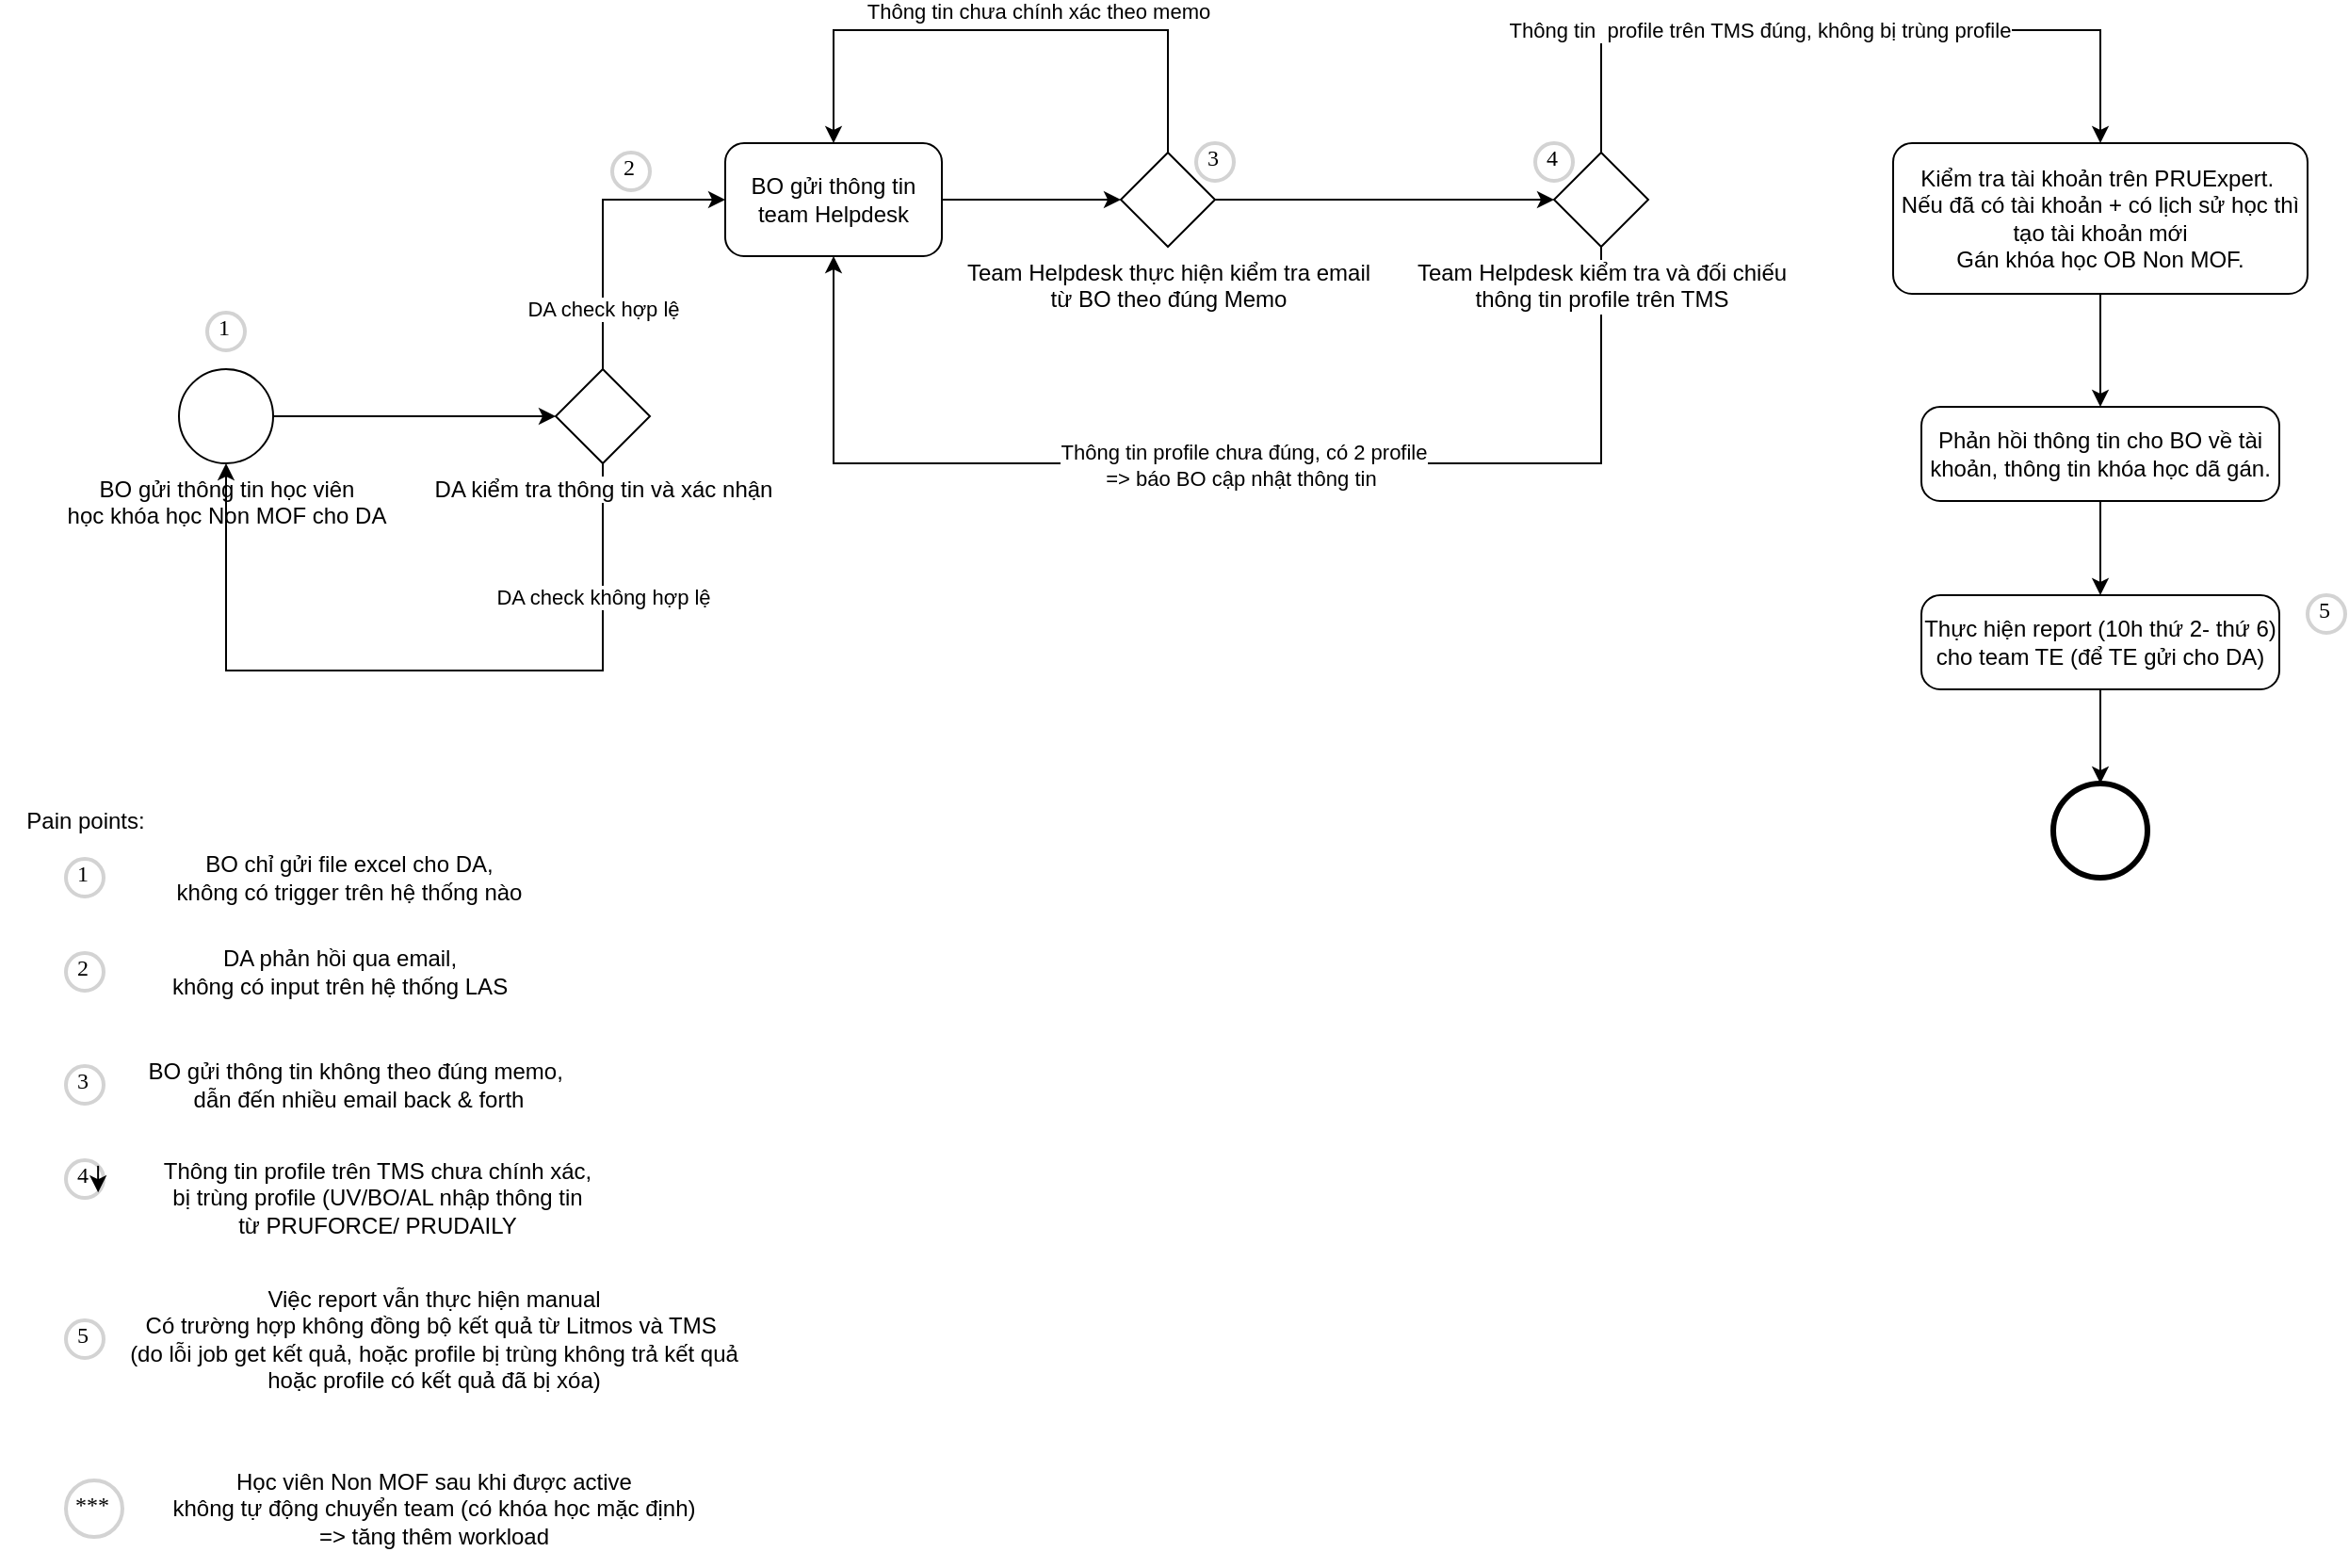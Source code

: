 <mxfile version="21.1.7" type="github" pages="3">
  <diagram name="NoN MOF" id="fQQmENuIEXwLTcdRdl_z">
    <mxGraphModel dx="1970" dy="429" grid="1" gridSize="10" guides="1" tooltips="1" connect="1" arrows="1" fold="1" page="1" pageScale="1" pageWidth="850" pageHeight="1100" math="0" shadow="0">
      <root>
        <mxCell id="0" />
        <mxCell id="1" parent="0" />
        <mxCell id="thDypKQiT-64LbLIf0Kg-5" style="edgeStyle=orthogonalEdgeStyle;rounded=0;orthogonalLoop=1;jettySize=auto;html=1;entryX=0;entryY=0.5;entryDx=0;entryDy=0;entryPerimeter=0;" edge="1" parent="1" source="thDypKQiT-64LbLIf0Kg-1" target="thDypKQiT-64LbLIf0Kg-2">
          <mxGeometry relative="1" as="geometry" />
        </mxCell>
        <mxCell id="thDypKQiT-64LbLIf0Kg-1" value="BO gửi thông tin học viên &lt;br&gt;học khóa học Non MOF cho DA" style="points=[[0.145,0.145,0],[0.5,0,0],[0.855,0.145,0],[1,0.5,0],[0.855,0.855,0],[0.5,1,0],[0.145,0.855,0],[0,0.5,0]];shape=mxgraph.bpmn.event;html=1;verticalLabelPosition=bottom;labelBackgroundColor=#ffffff;verticalAlign=top;align=center;perimeter=ellipsePerimeter;outlineConnect=0;aspect=fixed;outline=standard;symbol=general;" vertex="1" parent="1">
          <mxGeometry x="90" y="200" width="50" height="50" as="geometry" />
        </mxCell>
        <mxCell id="thDypKQiT-64LbLIf0Kg-4" style="edgeStyle=orthogonalEdgeStyle;rounded=0;orthogonalLoop=1;jettySize=auto;html=1;entryX=0;entryY=0.5;entryDx=0;entryDy=0;entryPerimeter=0;" edge="1" parent="1" source="thDypKQiT-64LbLIf0Kg-2" target="thDypKQiT-64LbLIf0Kg-3">
          <mxGeometry relative="1" as="geometry">
            <Array as="points">
              <mxPoint x="315" y="110" />
            </Array>
          </mxGeometry>
        </mxCell>
        <mxCell id="thDypKQiT-64LbLIf0Kg-7" value="DA check hợp lệ" style="edgeLabel;html=1;align=center;verticalAlign=middle;resizable=0;points=[];" vertex="1" connectable="0" parent="thDypKQiT-64LbLIf0Kg-4">
          <mxGeometry x="-0.587" relative="1" as="geometry">
            <mxPoint as="offset" />
          </mxGeometry>
        </mxCell>
        <mxCell id="thDypKQiT-64LbLIf0Kg-6" style="edgeStyle=orthogonalEdgeStyle;rounded=0;orthogonalLoop=1;jettySize=auto;html=1;entryX=0.5;entryY=1;entryDx=0;entryDy=0;entryPerimeter=0;" edge="1" parent="1" source="thDypKQiT-64LbLIf0Kg-2" target="thDypKQiT-64LbLIf0Kg-1">
          <mxGeometry relative="1" as="geometry">
            <Array as="points">
              <mxPoint x="315" y="360" />
              <mxPoint x="115" y="360" />
            </Array>
          </mxGeometry>
        </mxCell>
        <mxCell id="thDypKQiT-64LbLIf0Kg-8" value="DA check không hợp lệ" style="edgeLabel;html=1;align=center;verticalAlign=middle;resizable=0;points=[];" vertex="1" connectable="0" parent="thDypKQiT-64LbLIf0Kg-6">
          <mxGeometry x="-0.662" relative="1" as="geometry">
            <mxPoint as="offset" />
          </mxGeometry>
        </mxCell>
        <mxCell id="thDypKQiT-64LbLIf0Kg-2" value="DA kiểm tra thông tin và xác nhận" style="points=[[0.25,0.25,0],[0.5,0,0],[0.75,0.25,0],[1,0.5,0],[0.75,0.75,0],[0.5,1,0],[0.25,0.75,0],[0,0.5,0]];shape=mxgraph.bpmn.gateway2;html=1;verticalLabelPosition=bottom;labelBackgroundColor=#ffffff;verticalAlign=top;align=center;perimeter=rhombusPerimeter;outlineConnect=0;outline=none;symbol=none;" vertex="1" parent="1">
          <mxGeometry x="290" y="200" width="50" height="50" as="geometry" />
        </mxCell>
        <mxCell id="thDypKQiT-64LbLIf0Kg-11" style="edgeStyle=orthogonalEdgeStyle;rounded=0;orthogonalLoop=1;jettySize=auto;html=1;" edge="1" parent="1" source="thDypKQiT-64LbLIf0Kg-3" target="thDypKQiT-64LbLIf0Kg-10">
          <mxGeometry relative="1" as="geometry" />
        </mxCell>
        <mxCell id="thDypKQiT-64LbLIf0Kg-3" value="BO gửi thông tin team Helpdesk" style="points=[[0.25,0,0],[0.5,0,0],[0.75,0,0],[1,0.25,0],[1,0.5,0],[1,0.75,0],[0.75,1,0],[0.5,1,0],[0.25,1,0],[0,0.75,0],[0,0.5,0],[0,0.25,0]];shape=mxgraph.bpmn.task;whiteSpace=wrap;rectStyle=rounded;size=10;html=1;container=1;expand=0;collapsible=0;taskMarker=abstract;" vertex="1" parent="1">
          <mxGeometry x="380" y="80" width="115" height="60" as="geometry" />
        </mxCell>
        <mxCell id="thDypKQiT-64LbLIf0Kg-23" style="edgeStyle=orthogonalEdgeStyle;rounded=0;orthogonalLoop=1;jettySize=auto;html=1;entryX=0.5;entryY=0;entryDx=0;entryDy=0;entryPerimeter=0;" edge="1" parent="1" source="thDypKQiT-64LbLIf0Kg-9" target="thDypKQiT-64LbLIf0Kg-22">
          <mxGeometry relative="1" as="geometry" />
        </mxCell>
        <mxCell id="thDypKQiT-64LbLIf0Kg-9" value="Kiểm tra tài khoản trên PRUExpert.&amp;nbsp;&lt;br&gt;Nếu đã có tài khoản + có lịch sử học thì tạo tài khoản mới&lt;br&gt;Gán khóa học OB Non MOF." style="points=[[0.25,0,0],[0.5,0,0],[0.75,0,0],[1,0.25,0],[1,0.5,0],[1,0.75,0],[0.75,1,0],[0.5,1,0],[0.25,1,0],[0,0.75,0],[0,0.5,0],[0,0.25,0]];shape=mxgraph.bpmn.task;whiteSpace=wrap;rectStyle=rounded;size=10;html=1;container=1;expand=0;collapsible=0;taskMarker=abstract;" vertex="1" parent="1">
          <mxGeometry x="1000" y="80" width="220" height="80" as="geometry" />
        </mxCell>
        <mxCell id="thDypKQiT-64LbLIf0Kg-12" style="edgeStyle=orthogonalEdgeStyle;rounded=0;orthogonalLoop=1;jettySize=auto;html=1;entryX=0.5;entryY=0;entryDx=0;entryDy=0;entryPerimeter=0;" edge="1" parent="1" source="thDypKQiT-64LbLIf0Kg-10" target="thDypKQiT-64LbLIf0Kg-3">
          <mxGeometry relative="1" as="geometry">
            <Array as="points">
              <mxPoint x="615" y="20" />
              <mxPoint x="438" y="20" />
            </Array>
          </mxGeometry>
        </mxCell>
        <mxCell id="thDypKQiT-64LbLIf0Kg-13" value="Thông tin chưa chính xác theo memo&lt;br&gt;" style="edgeLabel;html=1;align=center;verticalAlign=middle;resizable=0;points=[];" vertex="1" connectable="0" parent="thDypKQiT-64LbLIf0Kg-12">
          <mxGeometry x="-0.146" y="2" relative="1" as="geometry">
            <mxPoint x="-5" y="-12" as="offset" />
          </mxGeometry>
        </mxCell>
        <mxCell id="thDypKQiT-64LbLIf0Kg-16" style="edgeStyle=orthogonalEdgeStyle;rounded=0;orthogonalLoop=1;jettySize=auto;html=1;entryX=0;entryY=0.5;entryDx=0;entryDy=0;entryPerimeter=0;" edge="1" parent="1" source="thDypKQiT-64LbLIf0Kg-10" target="thDypKQiT-64LbLIf0Kg-15">
          <mxGeometry relative="1" as="geometry" />
        </mxCell>
        <mxCell id="thDypKQiT-64LbLIf0Kg-10" value="Team Helpdesk thực hiện kiểm tra email &lt;br&gt;từ BO theo đúng Memo" style="points=[[0.25,0.25,0],[0.5,0,0],[0.75,0.25,0],[1,0.5,0],[0.75,0.75,0],[0.5,1,0],[0.25,0.75,0],[0,0.5,0]];shape=mxgraph.bpmn.gateway2;html=1;verticalLabelPosition=bottom;labelBackgroundColor=#ffffff;verticalAlign=top;align=center;perimeter=rhombusPerimeter;outlineConnect=0;outline=none;symbol=none;" vertex="1" parent="1">
          <mxGeometry x="590" y="85" width="50" height="50" as="geometry" />
        </mxCell>
        <mxCell id="thDypKQiT-64LbLIf0Kg-17" style="edgeStyle=orthogonalEdgeStyle;rounded=0;orthogonalLoop=1;jettySize=auto;html=1;entryX=0.5;entryY=1;entryDx=0;entryDy=0;entryPerimeter=0;" edge="1" parent="1" source="thDypKQiT-64LbLIf0Kg-15" target="thDypKQiT-64LbLIf0Kg-3">
          <mxGeometry relative="1" as="geometry">
            <Array as="points">
              <mxPoint x="845" y="250" />
              <mxPoint x="438" y="250" />
            </Array>
          </mxGeometry>
        </mxCell>
        <mxCell id="thDypKQiT-64LbLIf0Kg-18" value="Thông tin profile chưa đúng, có 2 profile&lt;br&gt;=&amp;gt; báo BO cập nhật thông tin&amp;nbsp;" style="edgeLabel;html=1;align=center;verticalAlign=middle;resizable=0;points=[];" vertex="1" connectable="0" parent="thDypKQiT-64LbLIf0Kg-17">
          <mxGeometry x="-0.036" y="1" relative="1" as="geometry">
            <mxPoint as="offset" />
          </mxGeometry>
        </mxCell>
        <mxCell id="thDypKQiT-64LbLIf0Kg-20" style="edgeStyle=orthogonalEdgeStyle;rounded=0;orthogonalLoop=1;jettySize=auto;html=1;entryX=0.5;entryY=0;entryDx=0;entryDy=0;entryPerimeter=0;" edge="1" parent="1" source="thDypKQiT-64LbLIf0Kg-15" target="thDypKQiT-64LbLIf0Kg-9">
          <mxGeometry relative="1" as="geometry">
            <Array as="points">
              <mxPoint x="845" y="20" />
              <mxPoint x="1110" y="20" />
            </Array>
          </mxGeometry>
        </mxCell>
        <mxCell id="thDypKQiT-64LbLIf0Kg-21" value="Thông tin&amp;nbsp; profile trên TMS đúng, không bị trùng profile" style="edgeLabel;html=1;align=center;verticalAlign=middle;resizable=0;points=[];" vertex="1" connectable="0" parent="thDypKQiT-64LbLIf0Kg-20">
          <mxGeometry x="-0.236" relative="1" as="geometry">
            <mxPoint as="offset" />
          </mxGeometry>
        </mxCell>
        <mxCell id="thDypKQiT-64LbLIf0Kg-15" value="Team Helpdesk kiểm tra và đối chiếu &lt;br&gt;thông tin profile trên TMS" style="points=[[0.25,0.25,0],[0.5,0,0],[0.75,0.25,0],[1,0.5,0],[0.75,0.75,0],[0.5,1,0],[0.25,0.75,0],[0,0.5,0]];shape=mxgraph.bpmn.gateway2;html=1;verticalLabelPosition=bottom;labelBackgroundColor=#ffffff;verticalAlign=top;align=center;perimeter=rhombusPerimeter;outlineConnect=0;outline=none;symbol=none;" vertex="1" parent="1">
          <mxGeometry x="820" y="85" width="50" height="50" as="geometry" />
        </mxCell>
        <mxCell id="thDypKQiT-64LbLIf0Kg-40" style="edgeStyle=orthogonalEdgeStyle;rounded=0;orthogonalLoop=1;jettySize=auto;html=1;entryX=0.5;entryY=0;entryDx=0;entryDy=0;entryPerimeter=0;" edge="1" parent="1" source="thDypKQiT-64LbLIf0Kg-22" target="thDypKQiT-64LbLIf0Kg-39">
          <mxGeometry relative="1" as="geometry" />
        </mxCell>
        <mxCell id="thDypKQiT-64LbLIf0Kg-22" value="Phản hồi thông tin cho BO về tài khoản, thông tin khóa học dã gán." style="points=[[0.25,0,0],[0.5,0,0],[0.75,0,0],[1,0.25,0],[1,0.5,0],[1,0.75,0],[0.75,1,0],[0.5,1,0],[0.25,1,0],[0,0.75,0],[0,0.5,0],[0,0.25,0]];shape=mxgraph.bpmn.task;whiteSpace=wrap;rectStyle=rounded;size=10;html=1;container=1;expand=0;collapsible=0;taskMarker=abstract;" vertex="1" parent="1">
          <mxGeometry x="1015" y="220" width="190" height="50" as="geometry" />
        </mxCell>
        <mxCell id="thDypKQiT-64LbLIf0Kg-24" value="" style="points=[[0.145,0.145,0],[0.5,0,0],[0.855,0.145,0],[1,0.5,0],[0.855,0.855,0],[0.5,1,0],[0.145,0.855,0],[0,0.5,0]];shape=mxgraph.bpmn.event;html=1;verticalLabelPosition=bottom;labelBackgroundColor=#ffffff;verticalAlign=top;align=center;perimeter=ellipsePerimeter;outlineConnect=0;aspect=fixed;outline=end;symbol=terminate2;" vertex="1" parent="1">
          <mxGeometry x="1085" y="420" width="50" height="50" as="geometry" />
        </mxCell>
        <mxCell id="thDypKQiT-64LbLIf0Kg-26" value="1" style="ellipse;whiteSpace=wrap;html=1;aspect=fixed;strokeWidth=2;fontFamily=Tahoma;spacingBottom=4;spacingRight=2;strokeColor=#d3d3d3;" vertex="1" parent="1">
          <mxGeometry x="105" y="170" width="20" height="20" as="geometry" />
        </mxCell>
        <mxCell id="thDypKQiT-64LbLIf0Kg-27" value="Pain points:" style="text;html=1;align=center;verticalAlign=middle;resizable=0;points=[];autosize=1;strokeColor=none;fillColor=none;" vertex="1" parent="1">
          <mxGeometry x="-5" y="425" width="90" height="30" as="geometry" />
        </mxCell>
        <mxCell id="thDypKQiT-64LbLIf0Kg-28" value="1" style="ellipse;whiteSpace=wrap;html=1;aspect=fixed;strokeWidth=2;fontFamily=Tahoma;spacingBottom=4;spacingRight=2;strokeColor=#d3d3d3;" vertex="1" parent="1">
          <mxGeometry x="30" y="460" width="20" height="20" as="geometry" />
        </mxCell>
        <mxCell id="thDypKQiT-64LbLIf0Kg-29" value="BO chỉ gửi file excel cho DA, &lt;br&gt;không có trigger trên hệ thống nào" style="text;html=1;align=center;verticalAlign=middle;resizable=0;points=[];autosize=1;strokeColor=none;fillColor=none;" vertex="1" parent="1">
          <mxGeometry x="75" y="450" width="210" height="40" as="geometry" />
        </mxCell>
        <mxCell id="thDypKQiT-64LbLIf0Kg-30" value="2" style="ellipse;whiteSpace=wrap;html=1;aspect=fixed;strokeWidth=2;fontFamily=Tahoma;spacingBottom=4;spacingRight=2;strokeColor=#d3d3d3;" vertex="1" parent="1">
          <mxGeometry x="320" y="85" width="20" height="20" as="geometry" />
        </mxCell>
        <mxCell id="thDypKQiT-64LbLIf0Kg-31" value="2" style="ellipse;whiteSpace=wrap;html=1;aspect=fixed;strokeWidth=2;fontFamily=Tahoma;spacingBottom=4;spacingRight=2;strokeColor=#d3d3d3;" vertex="1" parent="1">
          <mxGeometry x="30" y="510" width="20" height="20" as="geometry" />
        </mxCell>
        <mxCell id="thDypKQiT-64LbLIf0Kg-32" value="DA phản hồi qua email, &lt;br&gt;không có input trên hệ thống LAS" style="text;html=1;align=center;verticalAlign=middle;resizable=0;points=[];autosize=1;strokeColor=none;fillColor=none;" vertex="1" parent="1">
          <mxGeometry x="75" y="500" width="200" height="40" as="geometry" />
        </mxCell>
        <mxCell id="thDypKQiT-64LbLIf0Kg-33" value="3" style="ellipse;whiteSpace=wrap;html=1;aspect=fixed;strokeWidth=2;fontFamily=Tahoma;spacingBottom=4;spacingRight=2;strokeColor=#d3d3d3;" vertex="1" parent="1">
          <mxGeometry x="630" y="80" width="20" height="20" as="geometry" />
        </mxCell>
        <mxCell id="thDypKQiT-64LbLIf0Kg-34" value="4" style="ellipse;whiteSpace=wrap;html=1;aspect=fixed;strokeWidth=2;fontFamily=Tahoma;spacingBottom=4;spacingRight=2;strokeColor=#d3d3d3;" vertex="1" parent="1">
          <mxGeometry x="810" y="80" width="20" height="20" as="geometry" />
        </mxCell>
        <mxCell id="thDypKQiT-64LbLIf0Kg-35" value="3" style="ellipse;whiteSpace=wrap;html=1;aspect=fixed;strokeWidth=2;fontFamily=Tahoma;spacingBottom=4;spacingRight=2;strokeColor=#d3d3d3;" vertex="1" parent="1">
          <mxGeometry x="30" y="570" width="20" height="20" as="geometry" />
        </mxCell>
        <mxCell id="thDypKQiT-64LbLIf0Kg-36" value="BO gửi thông tin không theo đúng memo,&amp;nbsp;&lt;br&gt;dẫn đến nhiều email back &amp;amp; forth" style="text;html=1;align=center;verticalAlign=middle;resizable=0;points=[];autosize=1;strokeColor=none;fillColor=none;" vertex="1" parent="1">
          <mxGeometry x="60" y="560" width="250" height="40" as="geometry" />
        </mxCell>
        <mxCell id="thDypKQiT-64LbLIf0Kg-37" value="4" style="ellipse;whiteSpace=wrap;html=1;aspect=fixed;strokeWidth=2;fontFamily=Tahoma;spacingBottom=4;spacingRight=2;strokeColor=#d3d3d3;" vertex="1" parent="1">
          <mxGeometry x="30" y="620" width="20" height="20" as="geometry" />
        </mxCell>
        <mxCell id="thDypKQiT-64LbLIf0Kg-38" value="Thông tin profile trên TMS chưa chính xác, &lt;br&gt;bị trùng profile (UV/BO/AL nhập thông tin &lt;br&gt;từ PRUFORCE/ PRUDAILY" style="text;html=1;align=center;verticalAlign=middle;resizable=0;points=[];autosize=1;strokeColor=none;fillColor=none;" vertex="1" parent="1">
          <mxGeometry x="70" y="610" width="250" height="60" as="geometry" />
        </mxCell>
        <mxCell id="thDypKQiT-64LbLIf0Kg-41" style="edgeStyle=orthogonalEdgeStyle;rounded=0;orthogonalLoop=1;jettySize=auto;html=1;entryX=0.5;entryY=0;entryDx=0;entryDy=0;entryPerimeter=0;" edge="1" parent="1" source="thDypKQiT-64LbLIf0Kg-39" target="thDypKQiT-64LbLIf0Kg-24">
          <mxGeometry relative="1" as="geometry" />
        </mxCell>
        <mxCell id="thDypKQiT-64LbLIf0Kg-39" value="Thực hiện report (10h thứ 2- thứ 6) cho team TE (để TE gửi cho DA)" style="points=[[0.25,0,0],[0.5,0,0],[0.75,0,0],[1,0.25,0],[1,0.5,0],[1,0.75,0],[0.75,1,0],[0.5,1,0],[0.25,1,0],[0,0.75,0],[0,0.5,0],[0,0.25,0]];shape=mxgraph.bpmn.task;whiteSpace=wrap;rectStyle=rounded;size=10;html=1;container=1;expand=0;collapsible=0;taskMarker=abstract;" vertex="1" parent="1">
          <mxGeometry x="1015" y="320" width="190" height="50" as="geometry" />
        </mxCell>
        <mxCell id="thDypKQiT-64LbLIf0Kg-42" value="5" style="ellipse;whiteSpace=wrap;html=1;aspect=fixed;strokeWidth=2;fontFamily=Tahoma;spacingBottom=4;spacingRight=2;strokeColor=#d3d3d3;" vertex="1" parent="1">
          <mxGeometry x="1220" y="320" width="20" height="20" as="geometry" />
        </mxCell>
        <mxCell id="thDypKQiT-64LbLIf0Kg-43" value="5" style="ellipse;whiteSpace=wrap;html=1;aspect=fixed;strokeWidth=2;fontFamily=Tahoma;spacingBottom=4;spacingRight=2;strokeColor=#d3d3d3;" vertex="1" parent="1">
          <mxGeometry x="30" y="705" width="20" height="20" as="geometry" />
        </mxCell>
        <mxCell id="thDypKQiT-64LbLIf0Kg-44" value="Việc report vẫn thực hiện manual&lt;br&gt;Có trường hợp không đồng bộ kết quả từ Litmos và TMS&amp;nbsp;&lt;br&gt;(do lỗi job get kết quả, hoặc profile bị trùng không trả kết quả &lt;br&gt;hoặc profile có kết quả đã bị xóa)" style="text;html=1;align=center;verticalAlign=middle;resizable=0;points=[];autosize=1;strokeColor=none;fillColor=none;" vertex="1" parent="1">
          <mxGeometry x="50" y="680" width="350" height="70" as="geometry" />
        </mxCell>
        <mxCell id="Pe_MBrciBFtCj17xwoZH-1" value="***" style="ellipse;whiteSpace=wrap;html=1;aspect=fixed;strokeWidth=2;fontFamily=Tahoma;spacingBottom=4;spacingRight=2;strokeColor=#d3d3d3;" vertex="1" parent="1">
          <mxGeometry x="30" y="790" width="30" height="30" as="geometry" />
        </mxCell>
        <mxCell id="Pe_MBrciBFtCj17xwoZH-2" value="Học viên Non MOF sau khi được active &lt;br&gt;không tự động chuyển team (có khóa học mặc định)&lt;br&gt;=&amp;gt; tăng thêm workload" style="text;html=1;align=center;verticalAlign=middle;resizable=0;points=[];autosize=1;strokeColor=none;fillColor=none;" vertex="1" parent="1">
          <mxGeometry x="75" y="775" width="300" height="60" as="geometry" />
        </mxCell>
        <mxCell id="OBn5JK4-vRkEd-F53kEI-3" style="edgeStyle=orthogonalEdgeStyle;rounded=0;orthogonalLoop=1;jettySize=auto;html=1;exitX=1;exitY=0;exitDx=0;exitDy=0;entryX=1;entryY=1;entryDx=0;entryDy=0;" edge="1" parent="1" source="thDypKQiT-64LbLIf0Kg-37" target="thDypKQiT-64LbLIf0Kg-37">
          <mxGeometry relative="1" as="geometry" />
        </mxCell>
      </root>
    </mxGraphModel>
  </diagram>
  <diagram name="Rein" id="vkYovINN1ZxbjtTZWmYw">
    <mxGraphModel dx="1970" dy="429" grid="1" gridSize="10" guides="1" tooltips="1" connect="1" arrows="1" fold="1" page="1" pageScale="1" pageWidth="850" pageHeight="1100" math="0" shadow="0">
      <root>
        <mxCell id="09gS8H7WLiLJRydkrxy7-0" />
        <mxCell id="09gS8H7WLiLJRydkrxy7-1" parent="09gS8H7WLiLJRydkrxy7-0" />
        <mxCell id="09gS8H7WLiLJRydkrxy7-2" style="edgeStyle=orthogonalEdgeStyle;rounded=0;orthogonalLoop=1;jettySize=auto;html=1;entryX=0;entryY=0.5;entryDx=0;entryDy=0;entryPerimeter=0;" edge="1" parent="09gS8H7WLiLJRydkrxy7-1" source="09gS8H7WLiLJRydkrxy7-3" target="09gS8H7WLiLJRydkrxy7-8">
          <mxGeometry relative="1" as="geometry" />
        </mxCell>
        <mxCell id="09gS8H7WLiLJRydkrxy7-3" value="Nhận thông tin request từ BO hoặc&lt;br&gt;từ học viên về tài khoản rein &lt;br&gt;(hoặc không đăng nhập được tài khoản, &lt;br&gt;hoặc chuyển team khác do chuyển team)" style="points=[[0.145,0.145,0],[0.5,0,0],[0.855,0.145,0],[1,0.5,0],[0.855,0.855,0],[0.5,1,0],[0.145,0.855,0],[0,0.5,0]];shape=mxgraph.bpmn.event;html=1;verticalLabelPosition=bottom;labelBackgroundColor=#ffffff;verticalAlign=top;align=center;perimeter=ellipsePerimeter;outlineConnect=0;aspect=fixed;outline=standard;symbol=general;" vertex="1" parent="09gS8H7WLiLJRydkrxy7-1">
          <mxGeometry y="200" width="50" height="50" as="geometry" />
        </mxCell>
        <mxCell id="09gS8H7WLiLJRydkrxy7-4" style="edgeStyle=orthogonalEdgeStyle;rounded=0;orthogonalLoop=1;jettySize=auto;html=1;entryX=0;entryY=0.5;entryDx=0;entryDy=0;entryPerimeter=0;" edge="1" parent="09gS8H7WLiLJRydkrxy7-1" source="09gS8H7WLiLJRydkrxy7-8" target="3sYgrTNvgRS8eJZzEcFu-2">
          <mxGeometry relative="1" as="geometry">
            <mxPoint x="380" y="110" as="targetPoint" />
            <Array as="points">
              <mxPoint x="315" y="110" />
            </Array>
          </mxGeometry>
        </mxCell>
        <mxCell id="09gS8H7WLiLJRydkrxy7-5" value="Thông tin đúng và tình trạng &quot;rein&quot;&lt;br&gt;(LAS và TMS đều Inactive)" style="edgeLabel;html=1;align=center;verticalAlign=middle;resizable=0;points=[];" vertex="1" connectable="0" parent="09gS8H7WLiLJRydkrxy7-4">
          <mxGeometry x="-0.587" relative="1" as="geometry">
            <mxPoint as="offset" />
          </mxGeometry>
        </mxCell>
        <mxCell id="09gS8H7WLiLJRydkrxy7-6" style="edgeStyle=orthogonalEdgeStyle;rounded=0;orthogonalLoop=1;jettySize=auto;html=1;entryX=0.5;entryY=1;entryDx=0;entryDy=0;entryPerimeter=0;" edge="1" parent="09gS8H7WLiLJRydkrxy7-1" source="09gS8H7WLiLJRydkrxy7-8" target="09gS8H7WLiLJRydkrxy7-3">
          <mxGeometry relative="1" as="geometry">
            <Array as="points">
              <mxPoint x="315" y="330" />
              <mxPoint x="25" y="330" />
            </Array>
          </mxGeometry>
        </mxCell>
        <mxCell id="3sYgrTNvgRS8eJZzEcFu-1" value="Nếu thông tin không đúng, trùng profile&lt;br&gt;=&amp;gt; phản hồi cho BO cập nhật thông tin" style="edgeLabel;html=1;align=center;verticalAlign=middle;resizable=0;points=[];" vertex="1" connectable="0" parent="09gS8H7WLiLJRydkrxy7-6">
          <mxGeometry x="-0.138" y="1" relative="1" as="geometry">
            <mxPoint as="offset" />
          </mxGeometry>
        </mxCell>
        <mxCell id="09gS8H7WLiLJRydkrxy7-8" value="Kiểm tra thông tin profile TMS và tình trạng trên TMS&lt;br&gt;" style="points=[[0.25,0.25,0],[0.5,0,0],[0.75,0.25,0],[1,0.5,0],[0.75,0.75,0],[0.5,1,0],[0.25,0.75,0],[0,0.5,0]];shape=mxgraph.bpmn.gateway2;html=1;verticalLabelPosition=bottom;labelBackgroundColor=#ffffff;verticalAlign=top;align=center;perimeter=rhombusPerimeter;outlineConnect=0;outline=none;symbol=none;" vertex="1" parent="09gS8H7WLiLJRydkrxy7-1">
          <mxGeometry x="290" y="200" width="50" height="50" as="geometry" />
        </mxCell>
        <mxCell id="3sYgrTNvgRS8eJZzEcFu-5" style="edgeStyle=orthogonalEdgeStyle;rounded=0;orthogonalLoop=1;jettySize=auto;html=1;entryX=0.5;entryY=0;entryDx=0;entryDy=0;entryPerimeter=0;" edge="1" parent="09gS8H7WLiLJRydkrxy7-1" source="09gS8H7WLiLJRydkrxy7-23" target="09gS8H7WLiLJRydkrxy7-24">
          <mxGeometry relative="1" as="geometry">
            <mxPoint x="835" y="265" as="targetPoint" />
          </mxGeometry>
        </mxCell>
        <mxCell id="09gS8H7WLiLJRydkrxy7-23" value="Phản hồi thông tin cho học viên/BO về tài khoản" style="points=[[0.25,0,0],[0.5,0,0],[0.75,0,0],[1,0.25,0],[1,0.5,0],[1,0.75,0],[0.75,1,0],[0.5,1,0],[0.25,1,0],[0,0.75,0],[0,0.5,0],[0,0.25,0]];shape=mxgraph.bpmn.task;whiteSpace=wrap;rectStyle=rounded;size=10;html=1;container=1;expand=0;collapsible=0;taskMarker=abstract;" vertex="1" parent="09gS8H7WLiLJRydkrxy7-1">
          <mxGeometry x="740" y="85" width="190" height="50" as="geometry" />
        </mxCell>
        <mxCell id="09gS8H7WLiLJRydkrxy7-24" value="" style="points=[[0.145,0.145,0],[0.5,0,0],[0.855,0.145,0],[1,0.5,0],[0.855,0.855,0],[0.5,1,0],[0.145,0.855,0],[0,0.5,0]];shape=mxgraph.bpmn.event;html=1;verticalLabelPosition=bottom;labelBackgroundColor=#ffffff;verticalAlign=top;align=center;perimeter=ellipsePerimeter;outlineConnect=0;aspect=fixed;outline=end;symbol=terminate2;" vertex="1" parent="09gS8H7WLiLJRydkrxy7-1">
          <mxGeometry x="810" y="200" width="50" height="50" as="geometry" />
        </mxCell>
        <mxCell id="09gS8H7WLiLJRydkrxy7-25" value="1" style="ellipse;whiteSpace=wrap;html=1;aspect=fixed;strokeWidth=2;fontFamily=Tahoma;spacingBottom=4;spacingRight=2;strokeColor=#d3d3d3;" vertex="1" parent="09gS8H7WLiLJRydkrxy7-1">
          <mxGeometry x="50" y="190" width="20" height="20" as="geometry" />
        </mxCell>
        <mxCell id="09gS8H7WLiLJRydkrxy7-26" value="Pain points:" style="text;html=1;align=center;verticalAlign=middle;resizable=0;points=[];autosize=1;strokeColor=none;fillColor=none;" vertex="1" parent="09gS8H7WLiLJRydkrxy7-1">
          <mxGeometry x="-5" y="425" width="90" height="30" as="geometry" />
        </mxCell>
        <mxCell id="09gS8H7WLiLJRydkrxy7-27" value="1" style="ellipse;whiteSpace=wrap;html=1;aspect=fixed;strokeWidth=2;fontFamily=Tahoma;spacingBottom=4;spacingRight=2;strokeColor=#d3d3d3;" vertex="1" parent="09gS8H7WLiLJRydkrxy7-1">
          <mxGeometry x="30" y="460" width="20" height="20" as="geometry" />
        </mxCell>
        <mxCell id="09gS8H7WLiLJRydkrxy7-28" value="Học viên rein chưa có trigger từ hệ thống&amp;nbsp;&lt;br&gt;(chỉ nhận được thông tin qua email/call)" style="text;html=1;align=center;verticalAlign=middle;resizable=0;points=[];autosize=1;strokeColor=none;fillColor=none;" vertex="1" parent="09gS8H7WLiLJRydkrxy7-1">
          <mxGeometry x="115" y="450" width="250" height="40" as="geometry" />
        </mxCell>
        <mxCell id="09gS8H7WLiLJRydkrxy7-29" value="2" style="ellipse;whiteSpace=wrap;html=1;aspect=fixed;strokeWidth=2;fontFamily=Tahoma;spacingBottom=4;spacingRight=2;strokeColor=#d3d3d3;" vertex="1" parent="09gS8H7WLiLJRydkrxy7-1">
          <mxGeometry x="340" y="300" width="20" height="20" as="geometry" />
        </mxCell>
        <mxCell id="09gS8H7WLiLJRydkrxy7-30" value="2" style="ellipse;whiteSpace=wrap;html=1;aspect=fixed;strokeWidth=2;fontFamily=Tahoma;spacingBottom=4;spacingRight=2;strokeColor=#d3d3d3;" vertex="1" parent="09gS8H7WLiLJRydkrxy7-1">
          <mxGeometry x="30" y="510" width="20" height="20" as="geometry" />
        </mxCell>
        <mxCell id="09gS8H7WLiLJRydkrxy7-31" value="Thông tin profile sai hoặc bị trùng &lt;br&gt;(học viên/AL nhập thêm thông tin từ PRUFORCE/PRUDAIL)" style="text;html=1;align=center;verticalAlign=middle;resizable=0;points=[];autosize=1;strokeColor=none;fillColor=none;" vertex="1" parent="09gS8H7WLiLJRydkrxy7-1">
          <mxGeometry x="65" y="500" width="340" height="40" as="geometry" />
        </mxCell>
        <mxCell id="09gS8H7WLiLJRydkrxy7-32" value="3" style="ellipse;whiteSpace=wrap;html=1;aspect=fixed;strokeWidth=2;fontFamily=Tahoma;spacingBottom=4;spacingRight=2;strokeColor=#d3d3d3;" vertex="1" parent="09gS8H7WLiLJRydkrxy7-1">
          <mxGeometry x="630" y="80" width="20" height="20" as="geometry" />
        </mxCell>
        <mxCell id="09gS8H7WLiLJRydkrxy7-34" value="3" style="ellipse;whiteSpace=wrap;html=1;aspect=fixed;strokeWidth=2;fontFamily=Tahoma;spacingBottom=4;spacingRight=2;strokeColor=#d3d3d3;" vertex="1" parent="09gS8H7WLiLJRydkrxy7-1">
          <mxGeometry x="30" y="560" width="20" height="20" as="geometry" />
        </mxCell>
        <mxCell id="09gS8H7WLiLJRydkrxy7-35" value="Thao tác kiểm tra, gán team và cập nhật LitmosID đều là manual" style="text;html=1;align=center;verticalAlign=middle;resizable=0;points=[];autosize=1;strokeColor=none;fillColor=none;" vertex="1" parent="09gS8H7WLiLJRydkrxy7-1">
          <mxGeometry x="55" y="555" width="370" height="30" as="geometry" />
        </mxCell>
        <mxCell id="09gS8H7WLiLJRydkrxy7-36" value="***" style="ellipse;whiteSpace=wrap;html=1;aspect=fixed;strokeWidth=2;fontFamily=Tahoma;spacingBottom=4;spacingRight=2;strokeColor=#d3d3d3;" vertex="1" parent="09gS8H7WLiLJRydkrxy7-1">
          <mxGeometry x="25" y="600" width="30" height="30" as="geometry" />
        </mxCell>
        <mxCell id="09gS8H7WLiLJRydkrxy7-40" value="5" style="ellipse;whiteSpace=wrap;html=1;aspect=fixed;strokeWidth=2;fontFamily=Tahoma;spacingBottom=4;spacingRight=2;strokeColor=#d3d3d3;" vertex="1" parent="09gS8H7WLiLJRydkrxy7-1">
          <mxGeometry x="1220" y="320" width="20" height="20" as="geometry" />
        </mxCell>
        <mxCell id="3sYgrTNvgRS8eJZzEcFu-3" style="edgeStyle=orthogonalEdgeStyle;rounded=0;orthogonalLoop=1;jettySize=auto;html=1;entryX=0;entryY=0.5;entryDx=0;entryDy=0;entryPerimeter=0;" edge="1" parent="09gS8H7WLiLJRydkrxy7-1" source="3sYgrTNvgRS8eJZzEcFu-2" target="09gS8H7WLiLJRydkrxy7-23">
          <mxGeometry relative="1" as="geometry" />
        </mxCell>
        <mxCell id="3sYgrTNvgRS8eJZzEcFu-2" value="Kiểm tra tài khoản trên PRUExpert.&amp;nbsp;&lt;br&gt;Nếu đã có tài khoản + có lịch sử học thì tạo tài khoản mới.&lt;br&gt;Cập nhật LitmosID (nếu cần)&lt;br&gt;Gán team AD Candidate." style="points=[[0.25,0,0],[0.5,0,0],[0.75,0,0],[1,0.25,0],[1,0.5,0],[1,0.75,0],[0.75,1,0],[0.5,1,0],[0.25,1,0],[0,0.75,0],[0,0.5,0],[0,0.25,0]];shape=mxgraph.bpmn.task;whiteSpace=wrap;rectStyle=rounded;size=10;html=1;container=1;expand=0;collapsible=0;taskMarker=abstract;" vertex="1" parent="09gS8H7WLiLJRydkrxy7-1">
          <mxGeometry x="425" y="70" width="220" height="80" as="geometry" />
        </mxCell>
        <mxCell id="3sYgrTNvgRS8eJZzEcFu-6" value="3" style="ellipse;whiteSpace=wrap;html=1;aspect=fixed;strokeWidth=2;fontFamily=Tahoma;spacingBottom=4;spacingRight=2;strokeColor=#d3d3d3;" vertex="1" parent="09gS8H7WLiLJRydkrxy7-1">
          <mxGeometry x="525" y="160" width="20" height="20" as="geometry" />
        </mxCell>
        <mxCell id="BRleXO5vZ5iaNJ9HC4jo-0" value="Học viên Non MOF sau khi được active &lt;br&gt;không tự động chuyển team (có khóa học mặc định)&lt;br&gt;=&amp;gt; tăng thêm workload" style="text;html=1;align=center;verticalAlign=middle;resizable=0;points=[];autosize=1;strokeColor=none;fillColor=none;" vertex="1" parent="09gS8H7WLiLJRydkrxy7-1">
          <mxGeometry x="65" y="585" width="300" height="60" as="geometry" />
        </mxCell>
      </root>
    </mxGraphModel>
  </diagram>
  <diagram id="OLjQdKVq1x41z0ix_UFe" name="Page-2">
    <mxGraphModel dx="1120" dy="452" grid="1" gridSize="10" guides="1" tooltips="1" connect="1" arrows="1" fold="1" page="1" pageScale="1" pageWidth="850" pageHeight="1100" math="0" shadow="0">
      <root>
        <mxCell id="0" />
        <mxCell id="1" parent="0" />
      </root>
    </mxGraphModel>
  </diagram>
</mxfile>
